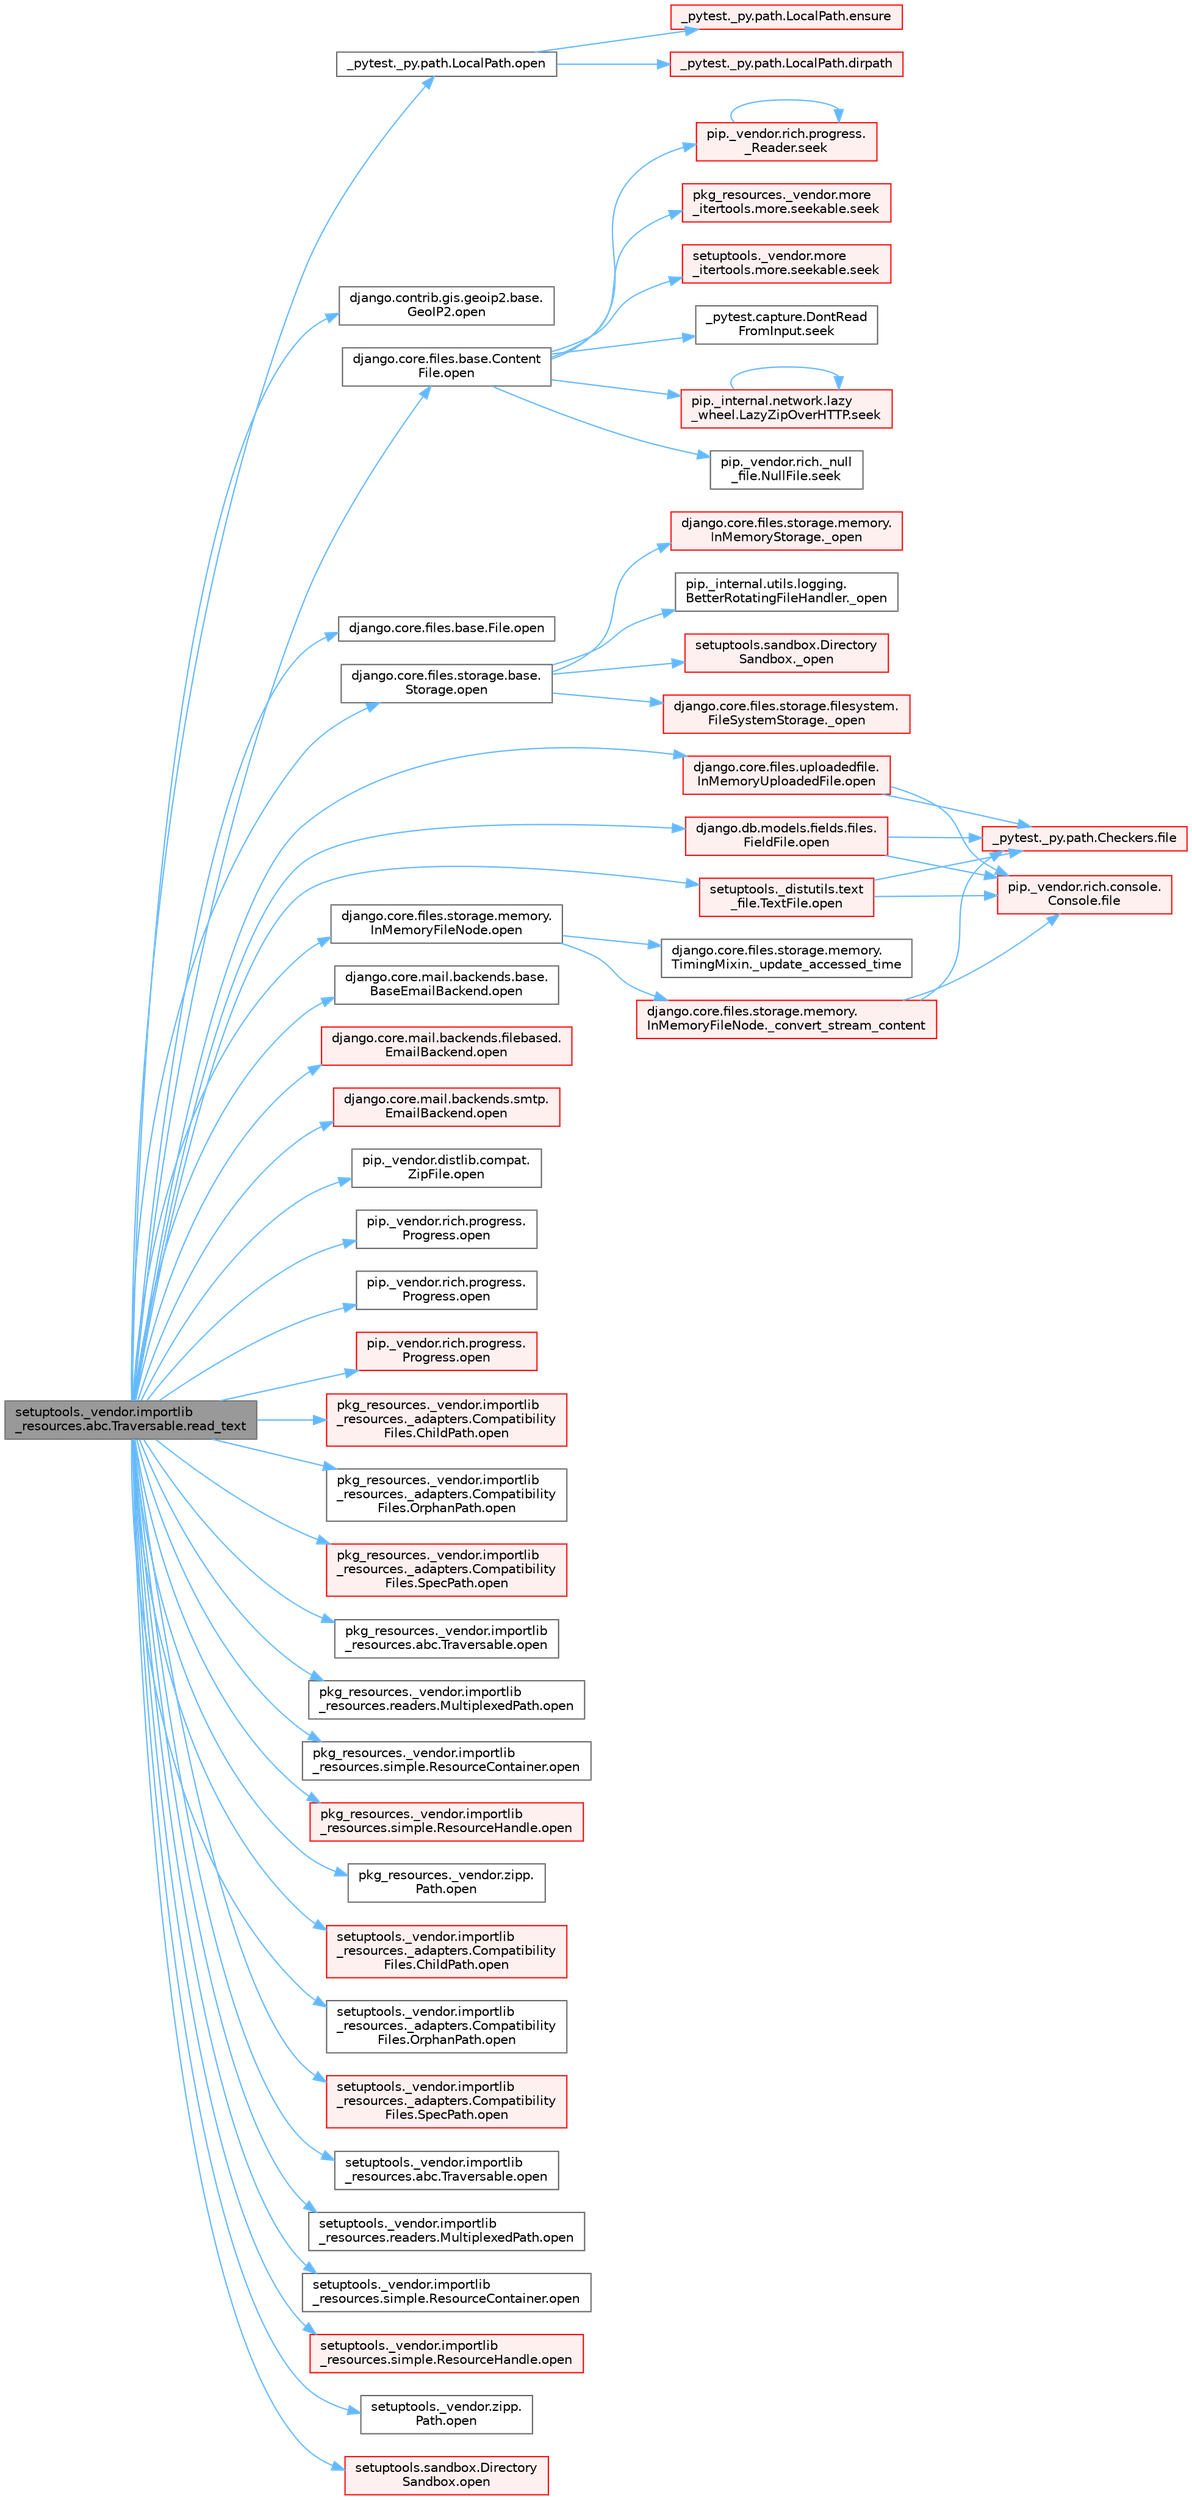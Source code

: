 digraph "setuptools._vendor.importlib_resources.abc.Traversable.read_text"
{
 // LATEX_PDF_SIZE
  bgcolor="transparent";
  edge [fontname=Helvetica,fontsize=10,labelfontname=Helvetica,labelfontsize=10];
  node [fontname=Helvetica,fontsize=10,shape=box,height=0.2,width=0.4];
  rankdir="LR";
  Node1 [id="Node000001",label="setuptools._vendor.importlib\l_resources.abc.Traversable.read_text",height=0.2,width=0.4,color="gray40", fillcolor="grey60", style="filled", fontcolor="black",tooltip=" "];
  Node1 -> Node2 [id="edge1_Node000001_Node000002",color="steelblue1",style="solid",tooltip=" "];
  Node2 [id="Node000002",label="_pytest._py.path.LocalPath.open",height=0.2,width=0.4,color="grey40", fillcolor="white", style="filled",URL="$class__pytest_1_1__py_1_1path_1_1_local_path.html#ac72dbda993b11dc52a738bfc6267dda0",tooltip=" "];
  Node2 -> Node3 [id="edge2_Node000002_Node000003",color="steelblue1",style="solid",tooltip=" "];
  Node3 [id="Node000003",label="_pytest._py.path.LocalPath.dirpath",height=0.2,width=0.4,color="red", fillcolor="#FFF0F0", style="filled",URL="$class__pytest_1_1__py_1_1path_1_1_local_path.html#aa8766bdaffd39f928eaae6f30b741b05",tooltip=" "];
  Node2 -> Node2319 [id="edge3_Node000002_Node002319",color="steelblue1",style="solid",tooltip=" "];
  Node2319 [id="Node002319",label="_pytest._py.path.LocalPath.ensure",height=0.2,width=0.4,color="red", fillcolor="#FFF0F0", style="filled",URL="$class__pytest_1_1__py_1_1path_1_1_local_path.html#a7495d45777169316de67c7e19218622d",tooltip=" "];
  Node1 -> Node26 [id="edge4_Node000001_Node000026",color="steelblue1",style="solid",tooltip=" "];
  Node26 [id="Node000026",label="django.contrib.gis.geoip2.base.\lGeoIP2.open",height=0.2,width=0.4,color="grey40", fillcolor="white", style="filled",URL="$classdjango_1_1contrib_1_1gis_1_1geoip2_1_1base_1_1_geo_i_p2.html#a39b20c40f1d3f4e4a37f9a4b8cd40e4d",tooltip=" "];
  Node1 -> Node27 [id="edge5_Node000001_Node000027",color="steelblue1",style="solid",tooltip=" "];
  Node27 [id="Node000027",label="django.core.files.base.Content\lFile.open",height=0.2,width=0.4,color="grey40", fillcolor="white", style="filled",URL="$classdjango_1_1core_1_1files_1_1base_1_1_content_file.html#a2d9c2fb349c078834c401c23b3b10250",tooltip=" "];
  Node27 -> Node28 [id="edge6_Node000027_Node000028",color="steelblue1",style="solid",tooltip=" "];
  Node28 [id="Node000028",label="_pytest.capture.DontRead\lFromInput.seek",height=0.2,width=0.4,color="grey40", fillcolor="white", style="filled",URL="$class__pytest_1_1capture_1_1_dont_read_from_input.html#ad64c2c2ee226dfd47d613334303ea339",tooltip=" "];
  Node27 -> Node29 [id="edge7_Node000027_Node000029",color="steelblue1",style="solid",tooltip=" "];
  Node29 [id="Node000029",label="pip._internal.network.lazy\l_wheel.LazyZipOverHTTP.seek",height=0.2,width=0.4,color="red", fillcolor="#FFF0F0", style="filled",URL="$classpip_1_1__internal_1_1network_1_1lazy__wheel_1_1_lazy_zip_over_h_t_t_p.html#ada98bb65dd121f36ea9da51a44a9e22f",tooltip=" "];
  Node29 -> Node29 [id="edge8_Node000029_Node000029",color="steelblue1",style="solid",tooltip=" "];
  Node27 -> Node30 [id="edge9_Node000027_Node000030",color="steelblue1",style="solid",tooltip=" "];
  Node30 [id="Node000030",label="pip._vendor.rich._null\l_file.NullFile.seek",height=0.2,width=0.4,color="grey40", fillcolor="white", style="filled",URL="$classpip_1_1__vendor_1_1rich_1_1__null__file_1_1_null_file.html#aba95a7be77f8ed1d9abc7643996bf6b0",tooltip=" "];
  Node27 -> Node31 [id="edge10_Node000027_Node000031",color="steelblue1",style="solid",tooltip=" "];
  Node31 [id="Node000031",label="pip._vendor.rich.progress.\l_Reader.seek",height=0.2,width=0.4,color="red", fillcolor="#FFF0F0", style="filled",URL="$classpip_1_1__vendor_1_1rich_1_1progress_1_1___reader.html#a8577bcef22b050ec6d7b7cb2ce1b9053",tooltip=" "];
  Node31 -> Node31 [id="edge11_Node000031_Node000031",color="steelblue1",style="solid",tooltip=" "];
  Node27 -> Node505 [id="edge12_Node000027_Node000505",color="steelblue1",style="solid",tooltip=" "];
  Node505 [id="Node000505",label="pkg_resources._vendor.more\l_itertools.more.seekable.seek",height=0.2,width=0.4,color="red", fillcolor="#FFF0F0", style="filled",URL="$classpkg__resources_1_1__vendor_1_1more__itertools_1_1more_1_1seekable.html#a43fb97405b207943d88386dbde476ab8",tooltip=" "];
  Node27 -> Node506 [id="edge13_Node000027_Node000506",color="steelblue1",style="solid",tooltip=" "];
  Node506 [id="Node000506",label="setuptools._vendor.more\l_itertools.more.seekable.seek",height=0.2,width=0.4,color="red", fillcolor="#FFF0F0", style="filled",URL="$classsetuptools_1_1__vendor_1_1more__itertools_1_1more_1_1seekable.html#a0b97c973a001206b613aceec779eae34",tooltip=" "];
  Node1 -> Node257 [id="edge14_Node000001_Node000257",color="steelblue1",style="solid",tooltip=" "];
  Node257 [id="Node000257",label="django.core.files.base.File.open",height=0.2,width=0.4,color="grey40", fillcolor="white", style="filled",URL="$classdjango_1_1core_1_1files_1_1base_1_1_file.html#a77453efc21bb631b97bff9f6aff27eb1",tooltip=" "];
  Node1 -> Node258 [id="edge15_Node000001_Node000258",color="steelblue1",style="solid",tooltip=" "];
  Node258 [id="Node000258",label="django.core.files.storage.base.\lStorage.open",height=0.2,width=0.4,color="grey40", fillcolor="white", style="filled",URL="$classdjango_1_1core_1_1files_1_1storage_1_1base_1_1_storage.html#a83f5a2f19c0564c4a1732f88b32c4b49",tooltip=" "];
  Node258 -> Node259 [id="edge16_Node000258_Node000259",color="steelblue1",style="solid",tooltip=" "];
  Node259 [id="Node000259",label="django.core.files.storage.filesystem.\lFileSystemStorage._open",height=0.2,width=0.4,color="red", fillcolor="#FFF0F0", style="filled",URL="$classdjango_1_1core_1_1files_1_1storage_1_1filesystem_1_1_file_system_storage.html#ae445f45c773bb251ff7fe2250623a527",tooltip=" "];
  Node258 -> Node1735 [id="edge17_Node000258_Node001735",color="steelblue1",style="solid",tooltip=" "];
  Node1735 [id="Node001735",label="django.core.files.storage.memory.\lInMemoryStorage._open",height=0.2,width=0.4,color="red", fillcolor="#FFF0F0", style="filled",URL="$classdjango_1_1core_1_1files_1_1storage_1_1memory_1_1_in_memory_storage.html#a231590e7e3409983dc531aeb9708daeb",tooltip=" "];
  Node258 -> Node1747 [id="edge18_Node000258_Node001747",color="steelblue1",style="solid",tooltip=" "];
  Node1747 [id="Node001747",label="pip._internal.utils.logging.\lBetterRotatingFileHandler._open",height=0.2,width=0.4,color="grey40", fillcolor="white", style="filled",URL="$classpip_1_1__internal_1_1utils_1_1logging_1_1_better_rotating_file_handler.html#a8278365da0e76c96156783f3abec969b",tooltip=" "];
  Node258 -> Node1748 [id="edge19_Node000258_Node001748",color="steelblue1",style="solid",tooltip=" "];
  Node1748 [id="Node001748",label="setuptools.sandbox.Directory\lSandbox._open",height=0.2,width=0.4,color="red", fillcolor="#FFF0F0", style="filled",URL="$classsetuptools_1_1sandbox_1_1_directory_sandbox.html#adde036059e5fcd0e0655278d744b99db",tooltip=" "];
  Node1 -> Node389 [id="edge20_Node000001_Node000389",color="steelblue1",style="solid",tooltip=" "];
  Node389 [id="Node000389",label="django.core.files.storage.memory.\lInMemoryFileNode.open",height=0.2,width=0.4,color="grey40", fillcolor="white", style="filled",URL="$classdjango_1_1core_1_1files_1_1storage_1_1memory_1_1_in_memory_file_node.html#a5c6b58cc9c725338da58591f6c689798",tooltip=" "];
  Node389 -> Node390 [id="edge21_Node000389_Node000390",color="steelblue1",style="solid",tooltip=" "];
  Node390 [id="Node000390",label="django.core.files.storage.memory.\lInMemoryFileNode._convert_stream_content",height=0.2,width=0.4,color="red", fillcolor="#FFF0F0", style="filled",URL="$classdjango_1_1core_1_1files_1_1storage_1_1memory_1_1_in_memory_file_node.html#a505e33bbe0f4c899bd152b5a78504a5f",tooltip=" "];
  Node390 -> Node247 [id="edge22_Node000390_Node000247",color="steelblue1",style="solid",tooltip=" "];
  Node247 [id="Node000247",label="_pytest._py.path.Checkers.file",height=0.2,width=0.4,color="red", fillcolor="#FFF0F0", style="filled",URL="$class__pytest_1_1__py_1_1path_1_1_checkers.html#a53705ca38cbf2fb29d34914af4b5003d",tooltip=" "];
  Node390 -> Node249 [id="edge23_Node000390_Node000249",color="steelblue1",style="solid",tooltip=" "];
  Node249 [id="Node000249",label="pip._vendor.rich.console.\lConsole.file",height=0.2,width=0.4,color="red", fillcolor="#FFF0F0", style="filled",URL="$classpip_1_1__vendor_1_1rich_1_1console_1_1_console.html#af37c1c8bfe4a9b4dcd3b0ff2d14357bf",tooltip=" "];
  Node389 -> Node392 [id="edge24_Node000389_Node000392",color="steelblue1",style="solid",tooltip=" "];
  Node392 [id="Node000392",label="django.core.files.storage.memory.\lTimingMixin._update_accessed_time",height=0.2,width=0.4,color="grey40", fillcolor="white", style="filled",URL="$classdjango_1_1core_1_1files_1_1storage_1_1memory_1_1_timing_mixin.html#a39dcefa94d11a08b9b76b34fc39e2d34",tooltip=" "];
  Node1 -> Node393 [id="edge25_Node000001_Node000393",color="steelblue1",style="solid",tooltip=" "];
  Node393 [id="Node000393",label="django.core.files.uploadedfile.\lInMemoryUploadedFile.open",height=0.2,width=0.4,color="red", fillcolor="#FFF0F0", style="filled",URL="$classdjango_1_1core_1_1files_1_1uploadedfile_1_1_in_memory_uploaded_file.html#a7f211d59dc27d050a61d27ca2e0f5f40",tooltip=" "];
  Node393 -> Node247 [id="edge26_Node000393_Node000247",color="steelblue1",style="solid",tooltip=" "];
  Node393 -> Node249 [id="edge27_Node000393_Node000249",color="steelblue1",style="solid",tooltip=" "];
  Node1 -> Node394 [id="edge28_Node000001_Node000394",color="steelblue1",style="solid",tooltip=" "];
  Node394 [id="Node000394",label="django.core.mail.backends.base.\lBaseEmailBackend.open",height=0.2,width=0.4,color="grey40", fillcolor="white", style="filled",URL="$classdjango_1_1core_1_1mail_1_1backends_1_1base_1_1_base_email_backend.html#af6f1cc1a0a6e09c1461109c5dab1557b",tooltip=" "];
  Node1 -> Node395 [id="edge29_Node000001_Node000395",color="steelblue1",style="solid",tooltip=" "];
  Node395 [id="Node000395",label="django.core.mail.backends.filebased.\lEmailBackend.open",height=0.2,width=0.4,color="red", fillcolor="#FFF0F0", style="filled",URL="$classdjango_1_1core_1_1mail_1_1backends_1_1filebased_1_1_email_backend.html#acc1a9fd1f47e8c6b22587d70427d0bf9",tooltip=" "];
  Node1 -> Node396 [id="edge30_Node000001_Node000396",color="steelblue1",style="solid",tooltip=" "];
  Node396 [id="Node000396",label="django.core.mail.backends.smtp.\lEmailBackend.open",height=0.2,width=0.4,color="red", fillcolor="#FFF0F0", style="filled",URL="$classdjango_1_1core_1_1mail_1_1backends_1_1smtp_1_1_email_backend.html#a739b3a346c87c0fd9854f988b8a4dd3a",tooltip=" "];
  Node1 -> Node416 [id="edge31_Node000001_Node000416",color="steelblue1",style="solid",tooltip=" "];
  Node416 [id="Node000416",label="django.db.models.fields.files.\lFieldFile.open",height=0.2,width=0.4,color="red", fillcolor="#FFF0F0", style="filled",URL="$classdjango_1_1db_1_1models_1_1fields_1_1files_1_1_field_file.html#ac17332adacb50b3ff23da63ecbe5561f",tooltip=" "];
  Node416 -> Node247 [id="edge32_Node000416_Node000247",color="steelblue1",style="solid",tooltip=" "];
  Node416 -> Node249 [id="edge33_Node000416_Node000249",color="steelblue1",style="solid",tooltip=" "];
  Node1 -> Node820 [id="edge34_Node000001_Node000820",color="steelblue1",style="solid",tooltip=" "];
  Node820 [id="Node000820",label="pip._vendor.distlib.compat.\lZipFile.open",height=0.2,width=0.4,color="grey40", fillcolor="white", style="filled",URL="$classpip_1_1__vendor_1_1distlib_1_1compat_1_1_zip_file.html#a50609c5c9b216af3068c9c2881abdeda",tooltip=" "];
  Node1 -> Node821 [id="edge35_Node000001_Node000821",color="steelblue1",style="solid",tooltip=" "];
  Node821 [id="Node000821",label="pip._vendor.rich.progress.\lProgress.open",height=0.2,width=0.4,color="grey40", fillcolor="white", style="filled",URL="$classpip_1_1__vendor_1_1rich_1_1progress_1_1_progress.html#a4191cf7b2aa691672113b93721a54ec3",tooltip=" "];
  Node1 -> Node822 [id="edge36_Node000001_Node000822",color="steelblue1",style="solid",tooltip=" "];
  Node822 [id="Node000822",label="pip._vendor.rich.progress.\lProgress.open",height=0.2,width=0.4,color="grey40", fillcolor="white", style="filled",URL="$classpip_1_1__vendor_1_1rich_1_1progress_1_1_progress.html#a4311f481b1ced83aa9a73d40166f53c8",tooltip=" "];
  Node1 -> Node823 [id="edge37_Node000001_Node000823",color="steelblue1",style="solid",tooltip=" "];
  Node823 [id="Node000823",label="pip._vendor.rich.progress.\lProgress.open",height=0.2,width=0.4,color="red", fillcolor="#FFF0F0", style="filled",URL="$classpip_1_1__vendor_1_1rich_1_1progress_1_1_progress.html#a204bface9fc63d04e72844b751bcd8e3",tooltip=" "];
  Node1 -> Node2859 [id="edge38_Node000001_Node002859",color="steelblue1",style="solid",tooltip=" "];
  Node2859 [id="Node002859",label="pkg_resources._vendor.importlib\l_resources._adapters.Compatibility\lFiles.ChildPath.open",height=0.2,width=0.4,color="red", fillcolor="#FFF0F0", style="filled",URL="$classpkg__resources_1_1__vendor_1_1importlib__resources_1_1__adapters_1_1_compatibility_files_1_1_child_path.html#ab1f332324be2f6936683457a7326a7d8",tooltip=" "];
  Node1 -> Node2861 [id="edge39_Node000001_Node002861",color="steelblue1",style="solid",tooltip=" "];
  Node2861 [id="Node002861",label="pkg_resources._vendor.importlib\l_resources._adapters.Compatibility\lFiles.OrphanPath.open",height=0.2,width=0.4,color="grey40", fillcolor="white", style="filled",URL="$classpkg__resources_1_1__vendor_1_1importlib__resources_1_1__adapters_1_1_compatibility_files_1_1_orphan_path.html#ad2a41dfb5cde13b349bb44d4e8e6ae71",tooltip=" "];
  Node1 -> Node2862 [id="edge40_Node000001_Node002862",color="steelblue1",style="solid",tooltip=" "];
  Node2862 [id="Node002862",label="pkg_resources._vendor.importlib\l_resources._adapters.Compatibility\lFiles.SpecPath.open",height=0.2,width=0.4,color="red", fillcolor="#FFF0F0", style="filled",URL="$classpkg__resources_1_1__vendor_1_1importlib__resources_1_1__adapters_1_1_compatibility_files_1_1_spec_path.html#ac93bb25e446c29d87ac989f93afaa1d8",tooltip=" "];
  Node1 -> Node2863 [id="edge41_Node000001_Node002863",color="steelblue1",style="solid",tooltip=" "];
  Node2863 [id="Node002863",label="pkg_resources._vendor.importlib\l_resources.abc.Traversable.open",height=0.2,width=0.4,color="grey40", fillcolor="white", style="filled",URL="$classpkg__resources_1_1__vendor_1_1importlib__resources_1_1abc_1_1_traversable.html#a5438622e9f41acacf8b4899a341295f0",tooltip=" "];
  Node1 -> Node2864 [id="edge42_Node000001_Node002864",color="steelblue1",style="solid",tooltip=" "];
  Node2864 [id="Node002864",label="pkg_resources._vendor.importlib\l_resources.readers.MultiplexedPath.open",height=0.2,width=0.4,color="grey40", fillcolor="white", style="filled",URL="$classpkg__resources_1_1__vendor_1_1importlib__resources_1_1readers_1_1_multiplexed_path.html#ad59bf2137dac759a5d75f378375e5cef",tooltip=" "];
  Node1 -> Node2865 [id="edge43_Node000001_Node002865",color="steelblue1",style="solid",tooltip=" "];
  Node2865 [id="Node002865",label="pkg_resources._vendor.importlib\l_resources.simple.ResourceContainer.open",height=0.2,width=0.4,color="grey40", fillcolor="white", style="filled",URL="$classpkg__resources_1_1__vendor_1_1importlib__resources_1_1simple_1_1_resource_container.html#aee34c464d2049a22c346f2a99273c06e",tooltip=" "];
  Node1 -> Node2866 [id="edge44_Node000001_Node002866",color="steelblue1",style="solid",tooltip=" "];
  Node2866 [id="Node002866",label="pkg_resources._vendor.importlib\l_resources.simple.ResourceHandle.open",height=0.2,width=0.4,color="red", fillcolor="#FFF0F0", style="filled",URL="$classpkg__resources_1_1__vendor_1_1importlib__resources_1_1simple_1_1_resource_handle.html#a1544d084d2972991077975104f50d515",tooltip=" "];
  Node1 -> Node2867 [id="edge45_Node000001_Node002867",color="steelblue1",style="solid",tooltip=" "];
  Node2867 [id="Node002867",label="pkg_resources._vendor.zipp.\lPath.open",height=0.2,width=0.4,color="grey40", fillcolor="white", style="filled",URL="$classpkg__resources_1_1__vendor_1_1zipp_1_1_path.html#ad84d98ae680510e39d25336aa95b481c",tooltip=" "];
  Node1 -> Node2868 [id="edge46_Node000001_Node002868",color="steelblue1",style="solid",tooltip=" "];
  Node2868 [id="Node002868",label="setuptools._distutils.text\l_file.TextFile.open",height=0.2,width=0.4,color="red", fillcolor="#FFF0F0", style="filled",URL="$classsetuptools_1_1__distutils_1_1text__file_1_1_text_file.html#ab568abcef363b1b422cddfead42e68b2",tooltip=" "];
  Node2868 -> Node247 [id="edge47_Node002868_Node000247",color="steelblue1",style="solid",tooltip=" "];
  Node2868 -> Node249 [id="edge48_Node002868_Node000249",color="steelblue1",style="solid",tooltip=" "];
  Node1 -> Node2869 [id="edge49_Node000001_Node002869",color="steelblue1",style="solid",tooltip=" "];
  Node2869 [id="Node002869",label="setuptools._vendor.importlib\l_resources._adapters.Compatibility\lFiles.ChildPath.open",height=0.2,width=0.4,color="red", fillcolor="#FFF0F0", style="filled",URL="$classsetuptools_1_1__vendor_1_1importlib__resources_1_1__adapters_1_1_compatibility_files_1_1_child_path.html#abf8eeead4d2a3df60fec916086b03a17",tooltip=" "];
  Node1 -> Node2871 [id="edge50_Node000001_Node002871",color="steelblue1",style="solid",tooltip=" "];
  Node2871 [id="Node002871",label="setuptools._vendor.importlib\l_resources._adapters.Compatibility\lFiles.OrphanPath.open",height=0.2,width=0.4,color="grey40", fillcolor="white", style="filled",URL="$classsetuptools_1_1__vendor_1_1importlib__resources_1_1__adapters_1_1_compatibility_files_1_1_orphan_path.html#abbd65a2bd46e802bfc639e78175540a8",tooltip=" "];
  Node1 -> Node2872 [id="edge51_Node000001_Node002872",color="steelblue1",style="solid",tooltip=" "];
  Node2872 [id="Node002872",label="setuptools._vendor.importlib\l_resources._adapters.Compatibility\lFiles.SpecPath.open",height=0.2,width=0.4,color="red", fillcolor="#FFF0F0", style="filled",URL="$classsetuptools_1_1__vendor_1_1importlib__resources_1_1__adapters_1_1_compatibility_files_1_1_spec_path.html#af6b2df84b03ffa654b77ff6fae29d330",tooltip=" "];
  Node1 -> Node2873 [id="edge52_Node000001_Node002873",color="steelblue1",style="solid",tooltip=" "];
  Node2873 [id="Node002873",label="setuptools._vendor.importlib\l_resources.abc.Traversable.open",height=0.2,width=0.4,color="grey40", fillcolor="white", style="filled",URL="$classsetuptools_1_1__vendor_1_1importlib__resources_1_1abc_1_1_traversable.html#a535dd7358ee5c0d8eb2c6cfadf07e290",tooltip=" "];
  Node1 -> Node2874 [id="edge53_Node000001_Node002874",color="steelblue1",style="solid",tooltip=" "];
  Node2874 [id="Node002874",label="setuptools._vendor.importlib\l_resources.readers.MultiplexedPath.open",height=0.2,width=0.4,color="grey40", fillcolor="white", style="filled",URL="$classsetuptools_1_1__vendor_1_1importlib__resources_1_1readers_1_1_multiplexed_path.html#a2e2d5559186766fb3421749398286f16",tooltip=" "];
  Node1 -> Node2875 [id="edge54_Node000001_Node002875",color="steelblue1",style="solid",tooltip=" "];
  Node2875 [id="Node002875",label="setuptools._vendor.importlib\l_resources.simple.ResourceContainer.open",height=0.2,width=0.4,color="grey40", fillcolor="white", style="filled",URL="$classsetuptools_1_1__vendor_1_1importlib__resources_1_1simple_1_1_resource_container.html#a5552bf43402a6b26e3066d7c5f7c194e",tooltip=" "];
  Node1 -> Node2876 [id="edge55_Node000001_Node002876",color="steelblue1",style="solid",tooltip=" "];
  Node2876 [id="Node002876",label="setuptools._vendor.importlib\l_resources.simple.ResourceHandle.open",height=0.2,width=0.4,color="red", fillcolor="#FFF0F0", style="filled",URL="$classsetuptools_1_1__vendor_1_1importlib__resources_1_1simple_1_1_resource_handle.html#abbfb7b16f37e2ab8a50ba8b5f8259eea",tooltip=" "];
  Node1 -> Node2877 [id="edge56_Node000001_Node002877",color="steelblue1",style="solid",tooltip=" "];
  Node2877 [id="Node002877",label="setuptools._vendor.zipp.\lPath.open",height=0.2,width=0.4,color="grey40", fillcolor="white", style="filled",URL="$classsetuptools_1_1__vendor_1_1zipp_1_1_path.html#a53bba5396c4e641bfc3dcbd7b5c14042",tooltip=" "];
  Node1 -> Node2878 [id="edge57_Node000001_Node002878",color="steelblue1",style="solid",tooltip=" "];
  Node2878 [id="Node002878",label="setuptools.sandbox.Directory\lSandbox.open",height=0.2,width=0.4,color="red", fillcolor="#FFF0F0", style="filled",URL="$classsetuptools_1_1sandbox_1_1_directory_sandbox.html#a511d2b442bd19a4a6315c686aa9b3a42",tooltip=" "];
}
